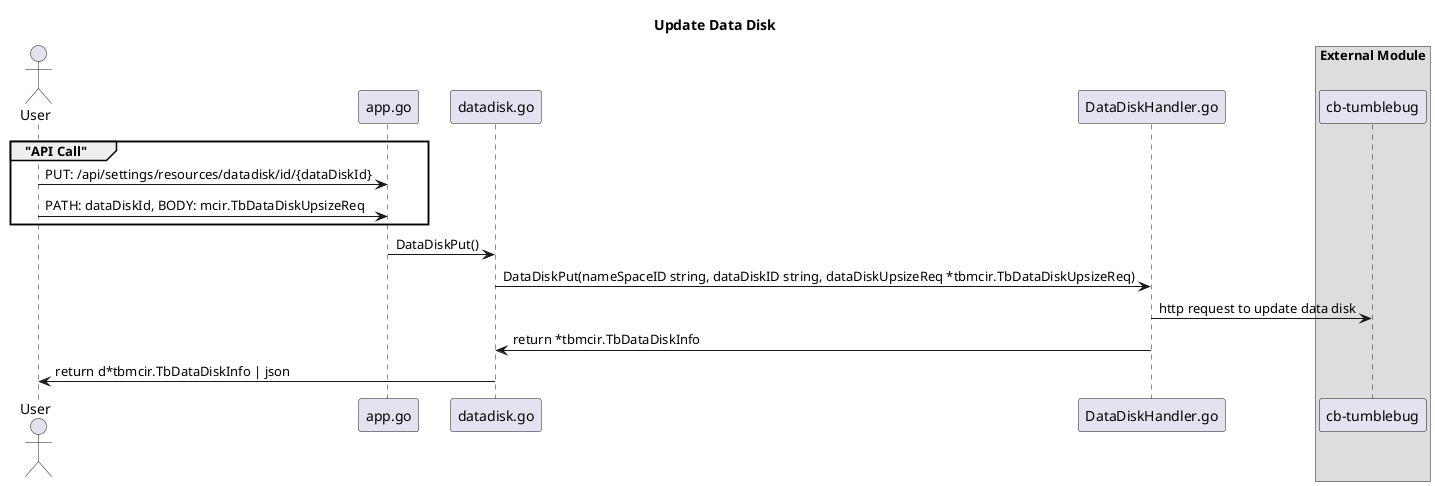 @startuml

title "Update Data Disk"

actor User as user

participant "app.go" as app
participant "datadisk.go" as route
participant "DataDiskHandler.go" as datadiskHandler
box "External Module"
participant "cb-tumblebug" as tumblebug
end box

group  "API Call"
    user    -> app : PUT: /api/settings/resources/datadisk/id/{dataDiskId}
    user    -> app : PATH: dataDiskId, BODY: mcir.TbDataDiskUpsizeReq
end

app     -> route: DataDiskPut()
route -> datadiskHandler: DataDiskPut(nameSpaceID string, dataDiskID string, dataDiskUpsizeReq *tbmcir.TbDataDiskUpsizeReq)
datadiskHandler -> tumblebug: http request to update data disk
route <- datadiskHandler: return *tbmcir.TbDataDiskInfo
user <- route : return d*tbmcir.TbDataDiskInfo | json

@enduml
